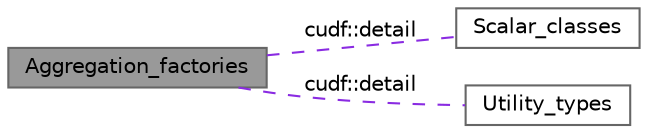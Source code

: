 digraph "Aggregation_factories"
{
 // LATEX_PDF_SIZE
  bgcolor="transparent";
  edge [fontname=Helvetica,fontsize=10,labelfontname=Helvetica,labelfontsize=10];
  node [fontname=Helvetica,fontsize=10,shape=box,height=0.2,width=0.4];
  rankdir=LR;
  Node1 [id="Node000001",label="Aggregation_factories",height=0.2,width=0.4,color="gray40", fillcolor="grey60", style="filled", fontcolor="black",tooltip=" "];
  Node2 [id="Node000002",label="Scalar_classes",height=0.2,width=0.4,color="grey40", fillcolor="white", style="filled",URL="$group__scalar__classes.html",tooltip=" "];
  Node3 [id="Node000003",label="Utility_types",height=0.2,width=0.4,color="grey40", fillcolor="white", style="filled",URL="$group__utility__types.html",tooltip=" "];
  Node1->Node2 [shape=plaintext, label="cudf::detail", color="blueviolet", dir="none", style="dashed"];
  Node1->Node3 [shape=plaintext, label="cudf::detail", color="blueviolet", dir="none", style="dashed"];
}
